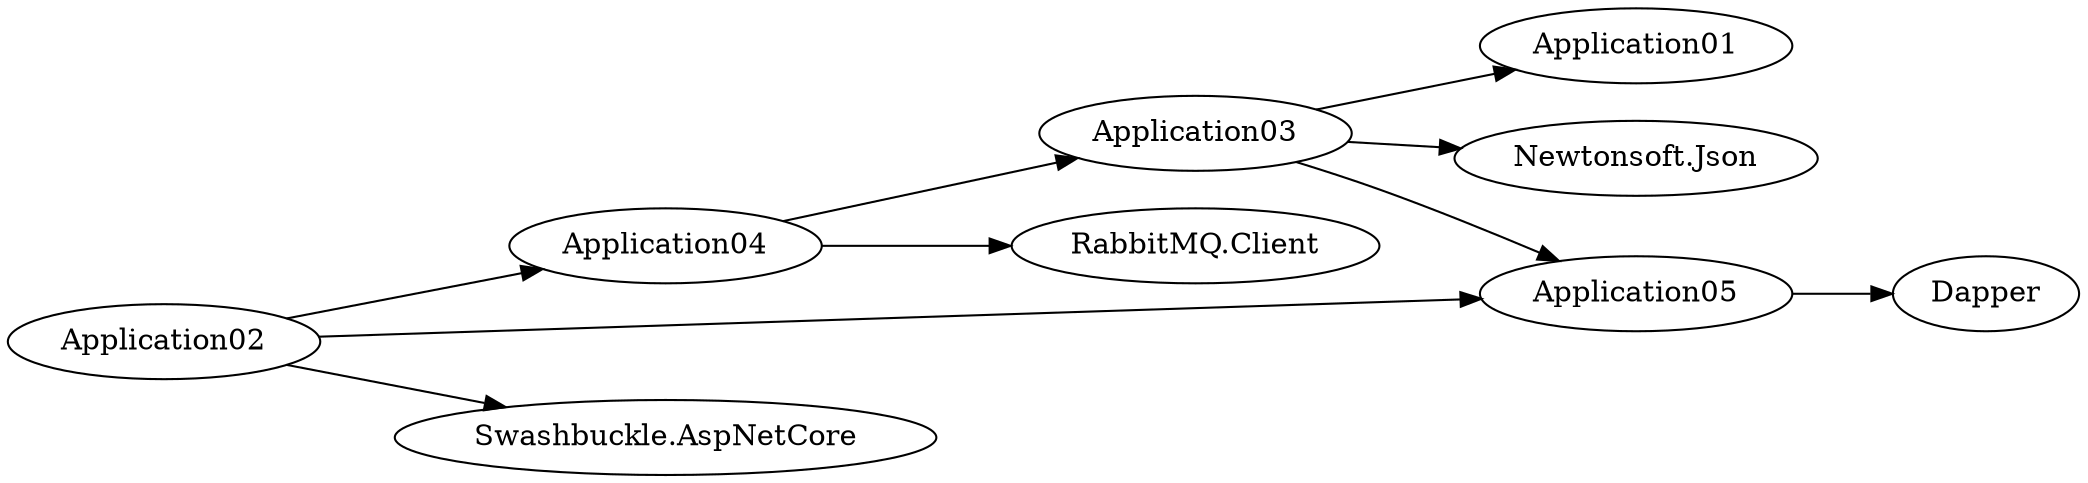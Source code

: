 digraph Dependencies {
  rankdir=LR;
  "Application02" -> "Application04";
  "Application02" -> "Application05";
  "Application02" -> "Swashbuckle.AspNetCore";
  "Application03" -> "Application01";
  "Application03" -> "Application05";
  "Application03" -> "Newtonsoft.Json";
  "Application04" -> "Application03";
  "Application04" -> "RabbitMQ.Client";
  "Application05" -> "Dapper";
}
